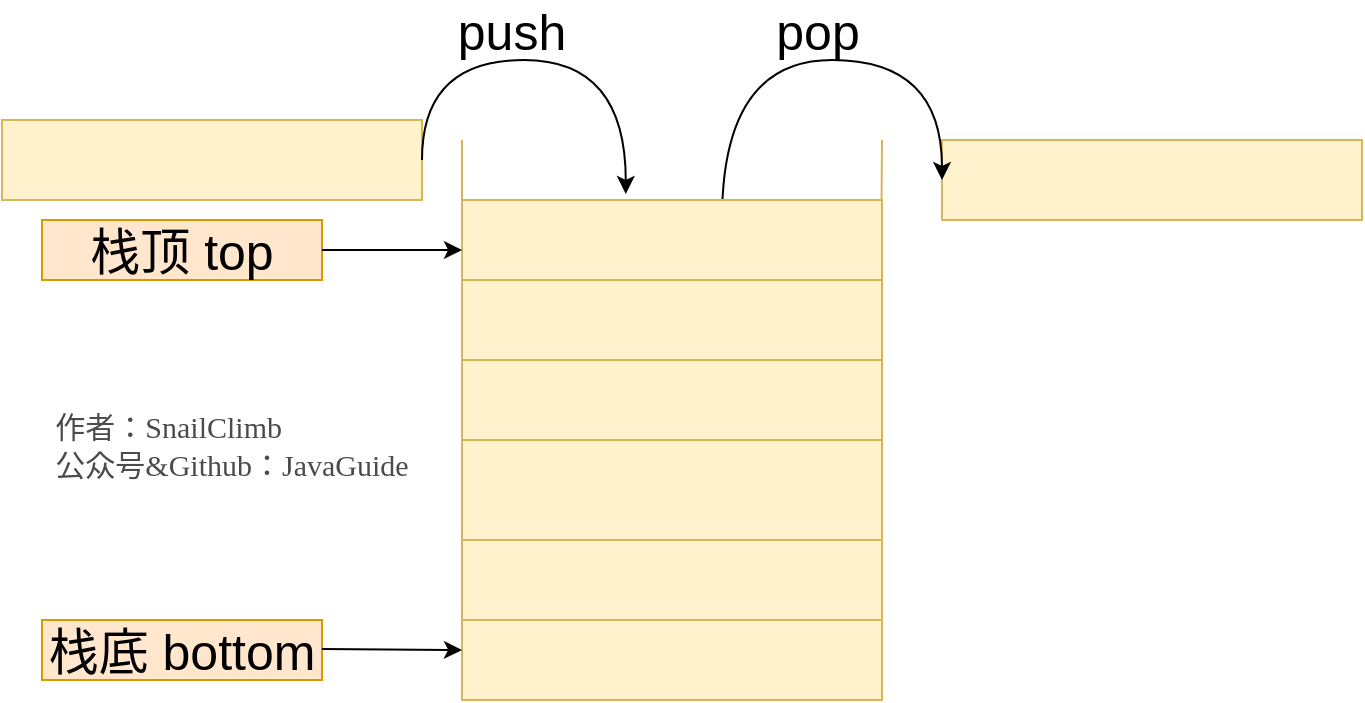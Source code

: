 <mxfile version="13.4.5" type="device"><diagram id="syluBulH61jp7zpPZQu4" name="Page-1"><mxGraphModel dx="1106" dy="900" grid="1" gridSize="10" guides="1" tooltips="1" connect="1" arrows="1" fold="1" page="1" pageScale="1" pageWidth="827" pageHeight="1169" math="0" shadow="0"><root><mxCell id="0"/><mxCell id="1" parent="0"/><mxCell id="YY8ujZbTDs6BrymsMz75-1" value="" style="whiteSpace=wrap;html=1;aspect=fixed;fillColor=#fff2cc;strokeColor=#d6b656;" vertex="1" parent="1"><mxGeometry x="270" y="160" width="210" height="210" as="geometry"/></mxCell><mxCell id="YY8ujZbTDs6BrymsMz75-2" value="" style="endArrow=none;html=1;fillColor=#fff2cc;strokeColor=#d6b656;" edge="1" parent="1"><mxGeometry width="50" height="50" relative="1" as="geometry"><mxPoint x="270" y="160" as="sourcePoint"/><mxPoint x="270" y="90" as="targetPoint"/></mxGeometry></mxCell><mxCell id="YY8ujZbTDs6BrymsMz75-3" value="" style="endArrow=none;html=1;fillColor=#fff2cc;strokeColor=#d6b656;" edge="1" parent="1"><mxGeometry width="50" height="50" relative="1" as="geometry"><mxPoint x="479.5" y="160" as="sourcePoint"/><mxPoint x="480" y="90" as="targetPoint"/></mxGeometry></mxCell><mxCell id="YY8ujZbTDs6BrymsMz75-4" value="" style="endArrow=none;html=1;fillColor=#fff2cc;strokeColor=#d6b656;" edge="1" parent="1" source="YY8ujZbTDs6BrymsMz75-1"><mxGeometry width="50" height="50" relative="1" as="geometry"><mxPoint x="370" y="200" as="sourcePoint"/><mxPoint x="270" y="200" as="targetPoint"/><Array as="points"><mxPoint x="480" y="200"/></Array></mxGeometry></mxCell><mxCell id="YY8ujZbTDs6BrymsMz75-5" value="" style="endArrow=none;html=1;fillColor=#fff2cc;strokeColor=#d6b656;" edge="1" parent="1"><mxGeometry width="50" height="50" relative="1" as="geometry"><mxPoint x="480" y="240" as="sourcePoint"/><mxPoint x="270" y="240" as="targetPoint"/><Array as="points"><mxPoint x="480" y="240"/></Array></mxGeometry></mxCell><mxCell id="YY8ujZbTDs6BrymsMz75-6" value="" style="endArrow=none;html=1;fillColor=#fff2cc;strokeColor=#d6b656;" edge="1" parent="1"><mxGeometry width="50" height="50" relative="1" as="geometry"><mxPoint x="480" y="330" as="sourcePoint"/><mxPoint x="270" y="330" as="targetPoint"/><Array as="points"><mxPoint x="480" y="330"/></Array></mxGeometry></mxCell><mxCell id="YY8ujZbTDs6BrymsMz75-7" value="" style="endArrow=none;html=1;fillColor=#fff2cc;strokeColor=#d6b656;" edge="1" parent="1"><mxGeometry width="50" height="50" relative="1" as="geometry"><mxPoint x="480" y="290" as="sourcePoint"/><mxPoint x="270" y="290" as="targetPoint"/><Array as="points"><mxPoint x="480" y="290"/></Array></mxGeometry></mxCell><mxCell id="YY8ujZbTDs6BrymsMz75-8" value="" style="rounded=0;whiteSpace=wrap;html=1;fillColor=#fff2cc;strokeColor=#d6b656;" vertex="1" parent="1"><mxGeometry x="40" y="80" width="210" height="40" as="geometry"/></mxCell><mxCell id="YY8ujZbTDs6BrymsMz75-9" value="" style="rounded=0;whiteSpace=wrap;html=1;fillColor=#fff2cc;strokeColor=#d6b656;" vertex="1" parent="1"><mxGeometry x="510" y="90" width="210" height="40" as="geometry"/></mxCell><mxCell id="YY8ujZbTDs6BrymsMz75-10" value="" style="endArrow=classic;html=1;strokeColor=#000000;edgeStyle=orthogonalEdgeStyle;curved=1;entryX=0.39;entryY=-0.075;entryDx=0;entryDy=0;entryPerimeter=0;" edge="1" parent="1" target="YY8ujZbTDs6BrymsMz75-14"><mxGeometry width="50" height="50" relative="1" as="geometry"><mxPoint x="250" y="100" as="sourcePoint"/><mxPoint x="350" y="130" as="targetPoint"/><Array as="points"><mxPoint x="250" y="50"/><mxPoint x="352" y="50"/></Array></mxGeometry></mxCell><mxCell id="YY8ujZbTDs6BrymsMz75-11" value="push" style="text;html=1;strokeColor=none;fillColor=none;align=center;verticalAlign=middle;whiteSpace=wrap;rounded=0;fontSize=25;" vertex="1" parent="1"><mxGeometry x="260" y="20" width="70" height="30" as="geometry"/></mxCell><mxCell id="YY8ujZbTDs6BrymsMz75-12" value="pop" style="text;html=1;strokeColor=none;fillColor=none;align=center;verticalAlign=middle;whiteSpace=wrap;rounded=0;fontSize=25;" vertex="1" parent="1"><mxGeometry x="413" y="20" width="70" height="30" as="geometry"/></mxCell><mxCell id="YY8ujZbTDs6BrymsMz75-13" value="" style="endArrow=classic;html=1;strokeColor=#000000;fontSize=25;edgeStyle=orthogonalEdgeStyle;curved=1;entryX=0;entryY=0.5;entryDx=0;entryDy=0;" edge="1" parent="1" target="YY8ujZbTDs6BrymsMz75-9"><mxGeometry width="50" height="50" relative="1" as="geometry"><mxPoint x="400" y="130" as="sourcePoint"/><mxPoint x="450" y="80" as="targetPoint"/><Array as="points"><mxPoint x="400" y="50"/><mxPoint x="510" y="50"/></Array></mxGeometry></mxCell><mxCell id="YY8ujZbTDs6BrymsMz75-14" value="" style="rounded=0;whiteSpace=wrap;html=1;fillColor=#fff2cc;strokeColor=#d6b656;" vertex="1" parent="1"><mxGeometry x="270" y="120" width="210" height="40" as="geometry"/></mxCell><mxCell id="YY8ujZbTDs6BrymsMz75-15" value="栈顶 top" style="text;html=1;strokeColor=#d79b00;fillColor=#ffe6cc;align=center;verticalAlign=middle;whiteSpace=wrap;rounded=0;fontSize=25;" vertex="1" parent="1"><mxGeometry x="60" y="130" width="140" height="30" as="geometry"/></mxCell><mxCell id="YY8ujZbTDs6BrymsMz75-16" value="栈底 bottom" style="text;html=1;strokeColor=#d79b00;fillColor=#ffe6cc;align=center;verticalAlign=middle;whiteSpace=wrap;rounded=0;fontSize=25;" vertex="1" parent="1"><mxGeometry x="60" y="330" width="140" height="30" as="geometry"/></mxCell><mxCell id="YY8ujZbTDs6BrymsMz75-17" value="" style="endArrow=classic;html=1;strokeColor=#000000;fontSize=25;" edge="1" parent="1"><mxGeometry width="50" height="50" relative="1" as="geometry"><mxPoint x="200" y="344.5" as="sourcePoint"/><mxPoint x="270" y="345" as="targetPoint"/></mxGeometry></mxCell><mxCell id="YY8ujZbTDs6BrymsMz75-18" value="" style="endArrow=classic;html=1;strokeColor=#000000;fontSize=25;" edge="1" parent="1"><mxGeometry width="50" height="50" relative="1" as="geometry"><mxPoint x="200" y="145" as="sourcePoint"/><mxPoint x="270" y="145" as="targetPoint"/></mxGeometry></mxCell><mxCell id="YY8ujZbTDs6BrymsMz75-19" value="&lt;div style=&quot;text-align: left&quot;&gt;&lt;span style=&quot;font-size: 15px&quot;&gt;作者：SnailClimb&amp;nbsp;&lt;/span&gt;&lt;/div&gt;&lt;font style=&quot;font-size: 15px&quot;&gt;&lt;div style=&quot;text-align: left&quot;&gt;&lt;span&gt;公众号&amp;amp;Github：JavaGuide&lt;/span&gt;&lt;/div&gt;&lt;/font&gt;" style="text;html=1;align=center;verticalAlign=middle;whiteSpace=wrap;rounded=0;shadow=1;glass=1;comic=1;fontSize=20;opacity=90;labelBackgroundColor=none;fontColor=#000000;labelBorderColor=none;fontFamily=Garamond;fontStyle=0;textOpacity=70;spacingTop=3;spacingLeft=3;spacingBottom=3;spacingRight=3;" vertex="1" parent="1"><mxGeometry x="50" y="220" width="210" height="40" as="geometry"/></mxCell></root></mxGraphModel></diagram></mxfile>